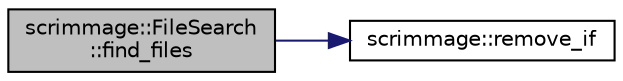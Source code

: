 digraph "scrimmage::FileSearch::find_files"
{
 // LATEX_PDF_SIZE
  edge [fontname="Helvetica",fontsize="10",labelfontname="Helvetica",labelfontsize="10"];
  node [fontname="Helvetica",fontsize="10",shape=record];
  rankdir="LR";
  Node1 [label="scrimmage::FileSearch\l::find_files",height=0.2,width=0.4,color="black", fillcolor="grey75", style="filled", fontcolor="black",tooltip=" "];
  Node1 -> Node2 [color="midnightblue",fontsize="10",style="solid",fontname="Helvetica"];
  Node2 [label="scrimmage::remove_if",height=0.2,width=0.4,color="black", fillcolor="white", style="filled",URL="$namespacescrimmage.html#a2f0c4f58fad54ffe4901361122a36412",tooltip="std::remove_if does not work with associative containers."];
}

